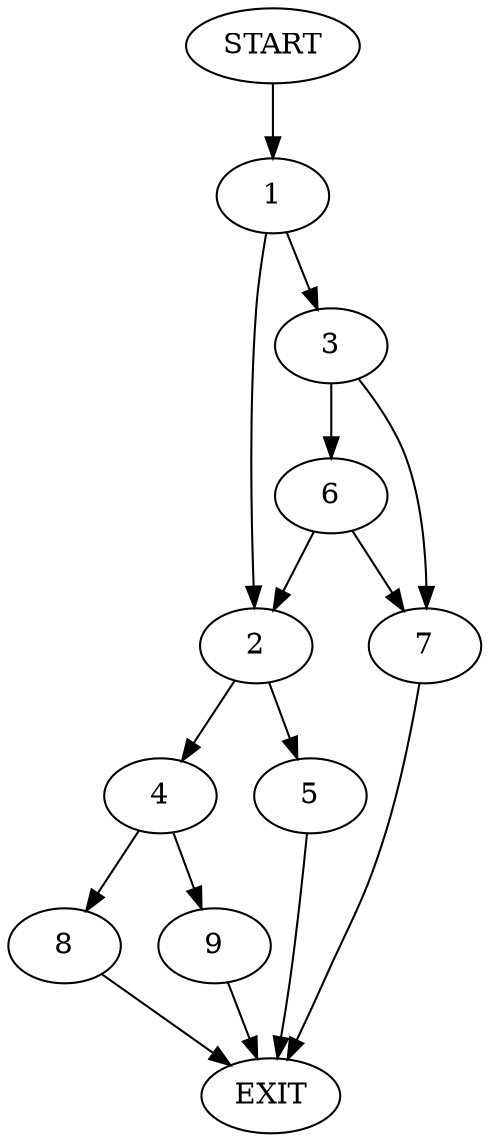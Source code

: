 digraph {
0 [label="START"]
10 [label="EXIT"]
0 -> 1
1 -> 2
1 -> 3
2 -> 4
2 -> 5
3 -> 6
3 -> 7
7 -> 10
6 -> 2
6 -> 7
4 -> 8
4 -> 9
5 -> 10
8 -> 10
9 -> 10
}
